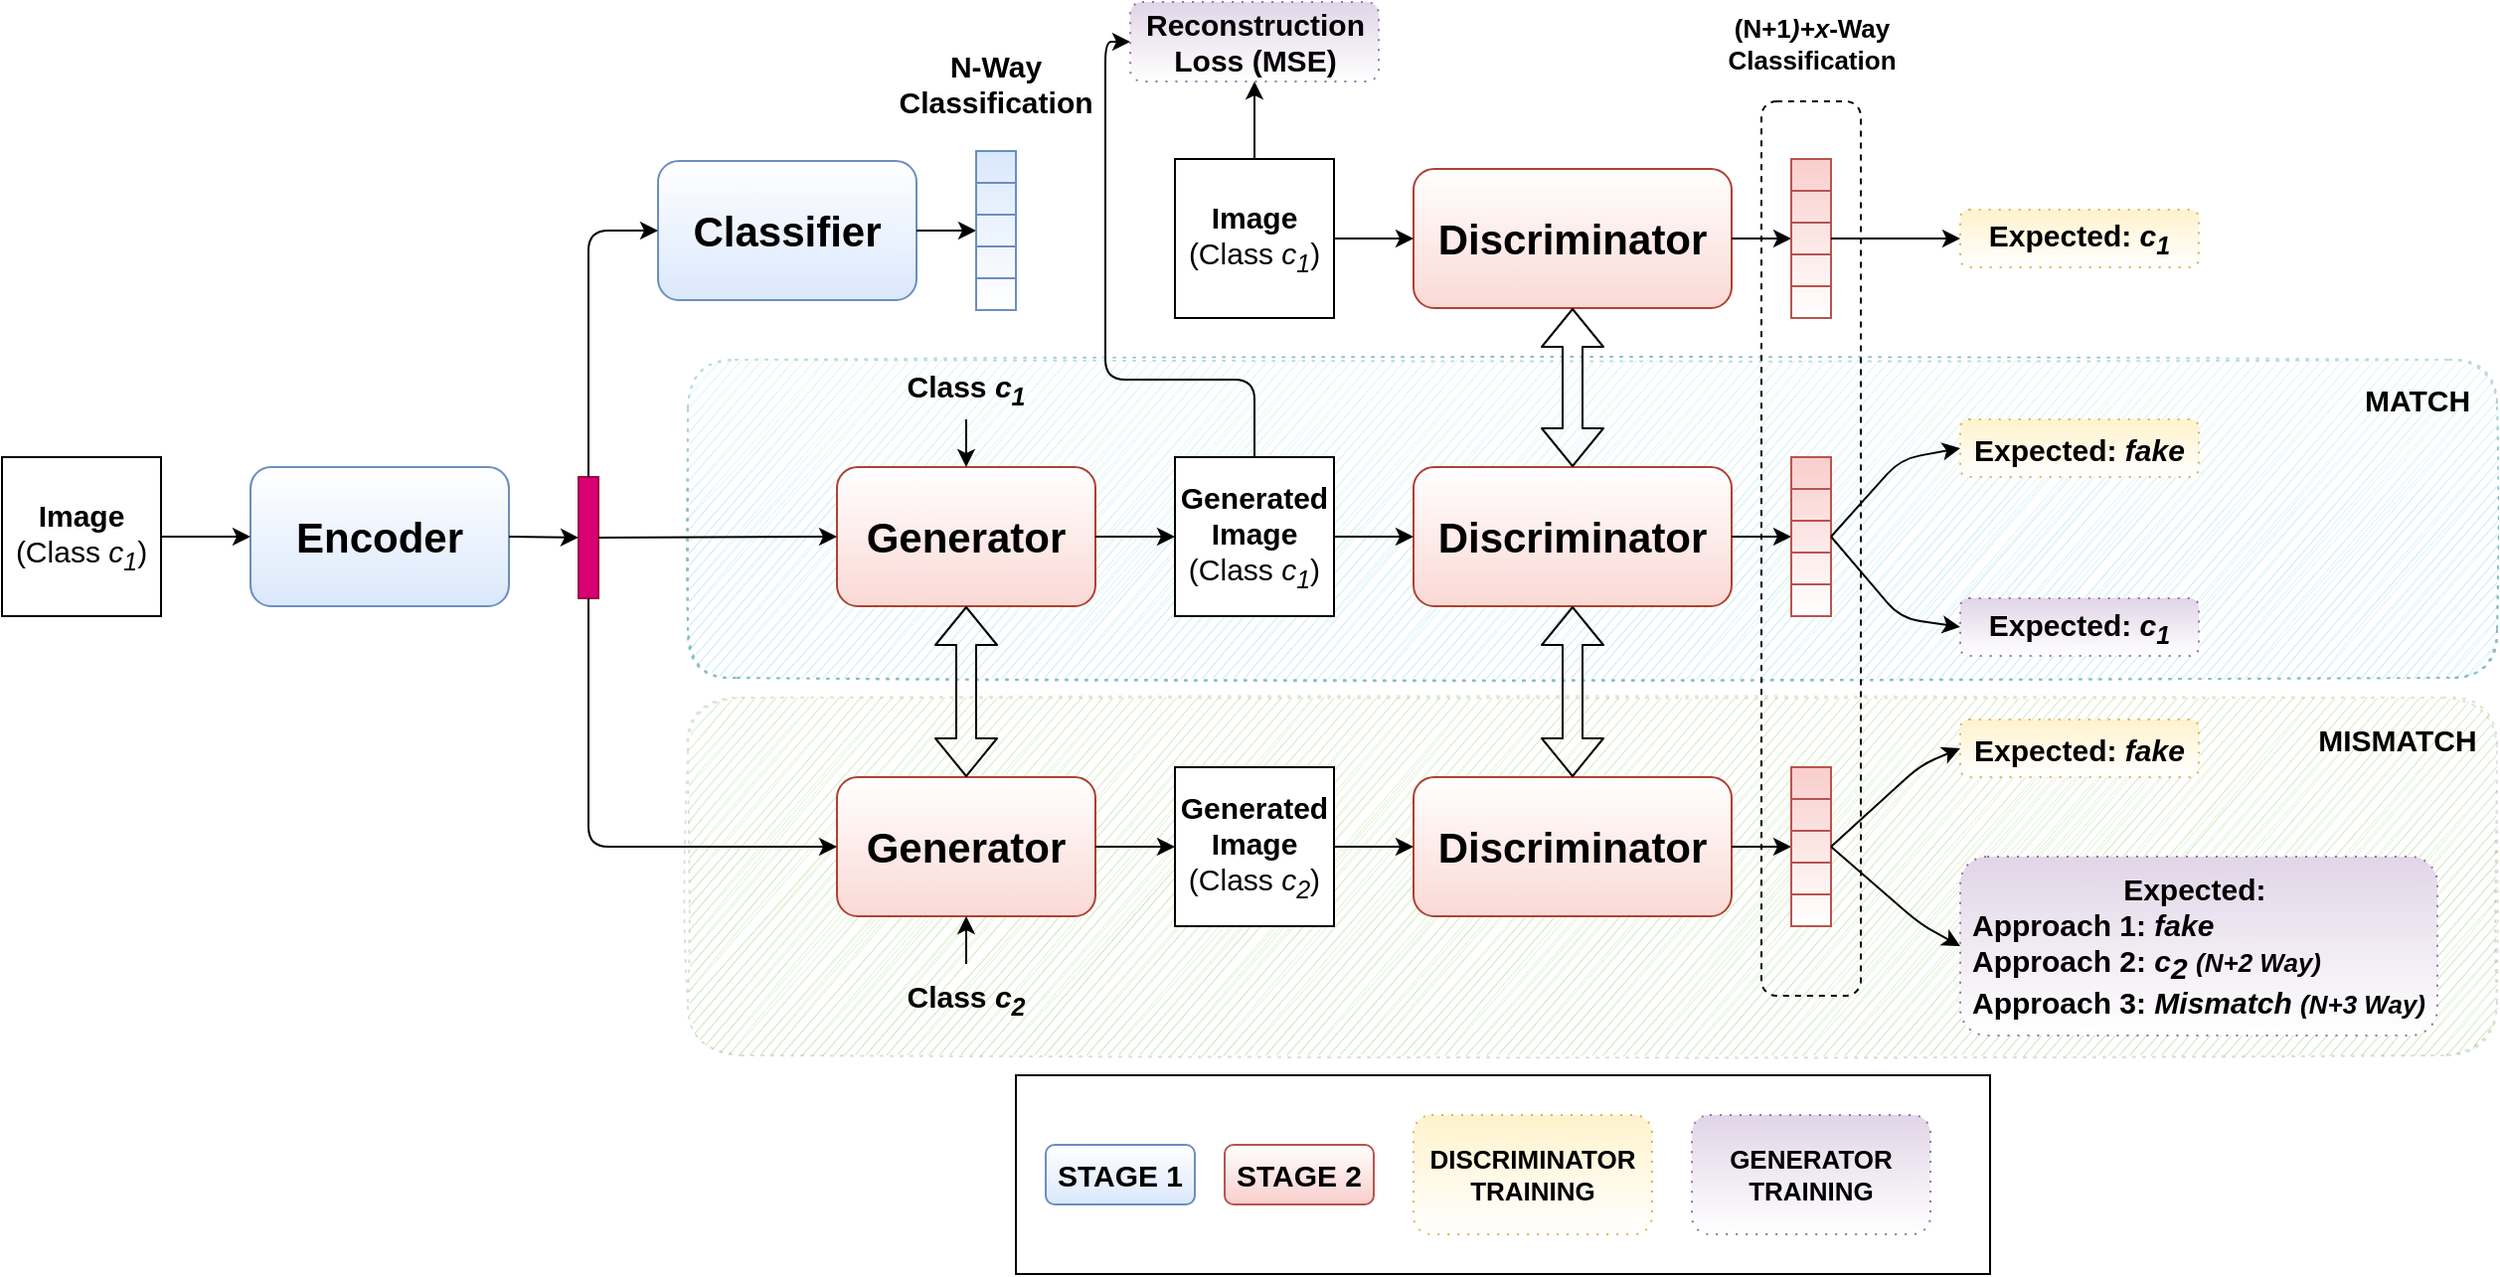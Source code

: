 <mxfile version="13.3.5" type="device"><diagram id="Z1lKrPUYATinIH0NESB3" name="Page-1"><mxGraphModel dx="1221" dy="1826" grid="1" gridSize="10" guides="1" tooltips="1" connect="1" arrows="1" fold="1" page="1" pageScale="1" pageWidth="850" pageHeight="1100" math="0" shadow="0"><root><mxCell id="0"/><mxCell id="1" parent="0"/><mxCell id="sJBZV1n2HezJWzcrsBz3-10" value="" style="rounded=0;whiteSpace=wrap;html=1;glass=0;gradientColor=none;" parent="1" vertex="1"><mxGeometry x="615" y="470" width="490" height="100" as="geometry"/></mxCell><mxCell id="sJBZV1n2HezJWzcrsBz3-5" value="" style="rounded=1;whiteSpace=wrap;html=1;glass=1;dashed=1;dashPattern=1 4;opacity=20;sketch=1;fillColor=#60a917;strokeColor=#2D7600;fontColor=#ffffff;" parent="1" vertex="1"><mxGeometry x="450" y="280" width="910" height="180" as="geometry"/></mxCell><mxCell id="sJBZV1n2HezJWzcrsBz3-4" value="" style="rounded=1;whiteSpace=wrap;html=1;dashed=1;dashPattern=1 4;fillColor=#b0e3e6;strokeColor=#0e8088;opacity=50;glass=1;sketch=1;" parent="1" vertex="1"><mxGeometry x="450" y="110" width="910" height="160" as="geometry"/></mxCell><mxCell id="zJcw-vy9hjVCx4lEoy4N-41" value="" style="rounded=1;whiteSpace=wrap;html=1;fillColor=none;dashed=1;" parent="1" vertex="1"><mxGeometry x="990" y="-20" width="50" height="450" as="geometry"/></mxCell><mxCell id="mXo8f-VwSQcSTak5ATPw-1" value="" style="rounded=1;whiteSpace=wrap;html=1;fillColor=#fad9d5;strokeColor=#ae4132;gradientDirection=north;gradientColor=#ffffff;" parent="1" vertex="1"><mxGeometry x="525" y="320" width="130" height="70" as="geometry"/></mxCell><mxCell id="mXo8f-VwSQcSTak5ATPw-2" value="&lt;font style=&quot;font-size: 21px&quot;&gt;&lt;b&gt;Generator&lt;/b&gt;&lt;/font&gt;" style="text;html=1;strokeColor=none;fillColor=none;align=center;verticalAlign=middle;whiteSpace=wrap;rounded=0;gradientColor=#ffffff;" parent="1" vertex="1"><mxGeometry x="540" y="332.5" width="100" height="45" as="geometry"/></mxCell><mxCell id="mXo8f-VwSQcSTak5ATPw-3" value="" style="rounded=1;whiteSpace=wrap;html=1;fillColor=#dae8fc;strokeColor=#6c8ebf;gradientDirection=north;gradientColor=#ffffff;" parent="1" vertex="1"><mxGeometry x="230" y="164" width="130" height="70" as="geometry"/></mxCell><mxCell id="mXo8f-VwSQcSTak5ATPw-4" value="&lt;font style=&quot;font-size: 21px&quot;&gt;&lt;b&gt;Encoder&lt;/b&gt;&lt;/font&gt;" style="text;html=1;strokeColor=none;fillColor=none;align=center;verticalAlign=middle;whiteSpace=wrap;rounded=0;" parent="1" vertex="1"><mxGeometry x="245" y="176.5" width="100" height="45" as="geometry"/></mxCell><mxCell id="mXo8f-VwSQcSTak5ATPw-6" value="" style="endArrow=classic;html=1;exitX=1;exitY=0.5;exitDx=0;exitDy=0;entryX=0;entryY=0.5;entryDx=0;entryDy=0;" parent="1" source="mXo8f-VwSQcSTak5ATPw-13" target="mXo8f-VwSQcSTak5ATPw-3" edge="1"><mxGeometry width="50" height="50" relative="1" as="geometry"><mxPoint x="170" y="200" as="sourcePoint"/><mxPoint x="235" y="252.5" as="targetPoint"/></mxGeometry></mxCell><mxCell id="mXo8f-VwSQcSTak5ATPw-7" value="" style="rounded=0;whiteSpace=wrap;html=1;fillColor=#d80073;strokeColor=#A50040;fontColor=#ffffff;" parent="1" vertex="1"><mxGeometry x="395" y="169" width="10" height="61" as="geometry"/></mxCell><mxCell id="mXo8f-VwSQcSTak5ATPw-8" value="" style="endArrow=classic;html=1;exitX=1;exitY=0.5;exitDx=0;exitDy=0;entryX=0;entryY=0.5;entryDx=0;entryDy=0;" parent="1" source="mXo8f-VwSQcSTak5ATPw-3" target="mXo8f-VwSQcSTak5ATPw-7" edge="1"><mxGeometry width="50" height="50" relative="1" as="geometry"><mxPoint x="400" y="340" as="sourcePoint"/><mxPoint x="450" y="290" as="targetPoint"/></mxGeometry></mxCell><mxCell id="mXo8f-VwSQcSTak5ATPw-9" value="" style="rounded=1;whiteSpace=wrap;html=1;fillColor=#dae8fc;strokeColor=#6c8ebf;gradientDirection=north;gradientColor=#ffffff;" parent="1" vertex="1"><mxGeometry x="435" y="10" width="130" height="70" as="geometry"/></mxCell><mxCell id="mXo8f-VwSQcSTak5ATPw-10" value="&lt;font style=&quot;font-size: 21px&quot;&gt;&lt;b&gt;Classifier&lt;br&gt;&lt;/b&gt;&lt;/font&gt;" style="text;html=1;strokeColor=none;fillColor=none;align=center;verticalAlign=middle;whiteSpace=wrap;rounded=0;gradientColor=#ffffff;" parent="1" vertex="1"><mxGeometry x="450" y="22.5" width="100" height="45" as="geometry"/></mxCell><mxCell id="mXo8f-VwSQcSTak5ATPw-11" value="" style="endArrow=classic;html=1;exitX=0.5;exitY=0;exitDx=0;exitDy=0;entryX=0;entryY=0.5;entryDx=0;entryDy=0;" parent="1" source="mXo8f-VwSQcSTak5ATPw-7" target="mXo8f-VwSQcSTak5ATPw-9" edge="1"><mxGeometry width="50" height="50" relative="1" as="geometry"><mxPoint x="400" y="340" as="sourcePoint"/><mxPoint x="450" y="290" as="targetPoint"/><Array as="points"><mxPoint x="400" y="45"/></Array></mxGeometry></mxCell><mxCell id="mXo8f-VwSQcSTak5ATPw-12" value="" style="endArrow=classic;html=1;exitX=0.5;exitY=1;exitDx=0;exitDy=0;entryX=0;entryY=0.5;entryDx=0;entryDy=0;" parent="1" source="mXo8f-VwSQcSTak5ATPw-7" target="mXo8f-VwSQcSTak5ATPw-1" edge="1"><mxGeometry width="50" height="50" relative="1" as="geometry"><mxPoint x="400" y="340" as="sourcePoint"/><mxPoint x="450" y="290" as="targetPoint"/><Array as="points"><mxPoint x="400" y="355"/></Array></mxGeometry></mxCell><mxCell id="mXo8f-VwSQcSTak5ATPw-13" value="&lt;font style=&quot;font-size: 15px&quot;&gt;&lt;b&gt;Image&lt;/b&gt;&lt;br&gt;(Class &lt;i&gt;c&lt;sub&gt;1&lt;/sub&gt;&lt;/i&gt;)&lt;/font&gt;" style="whiteSpace=wrap;html=1;aspect=fixed;gradientDirection=east;" parent="1" vertex="1"><mxGeometry x="105" y="159" width="80" height="80" as="geometry"/></mxCell><mxCell id="mXo8f-VwSQcSTak5ATPw-14" value="&lt;font style=&quot;font-size: 15px&quot;&gt;&lt;b&gt;Generated&lt;br&gt;Image&lt;/b&gt;&lt;br&gt;(Class &lt;i&gt;c&lt;sub&gt;2&lt;/sub&gt;&lt;/i&gt;)&lt;/font&gt;" style="whiteSpace=wrap;html=1;aspect=fixed;gradientDirection=east;gradientColor=#ffffff;" parent="1" vertex="1"><mxGeometry x="695" y="315" width="80" height="80" as="geometry"/></mxCell><mxCell id="mXo8f-VwSQcSTak5ATPw-15" value="" style="endArrow=classic;html=1;exitX=1;exitY=0.5;exitDx=0;exitDy=0;entryX=0;entryY=0.5;entryDx=0;entryDy=0;gradientColor=#ffffff;" parent="1" source="mXo8f-VwSQcSTak5ATPw-1" target="mXo8f-VwSQcSTak5ATPw-14" edge="1"><mxGeometry width="50" height="50" relative="1" as="geometry"><mxPoint x="505" y="390" as="sourcePoint"/><mxPoint x="555" y="340" as="targetPoint"/></mxGeometry></mxCell><mxCell id="mXo8f-VwSQcSTak5ATPw-16" value="" style="rounded=1;whiteSpace=wrap;html=1;fillColor=#fad9d5;strokeColor=#ae4132;gradientDirection=north;gradientColor=#ffffff;" parent="1" vertex="1"><mxGeometry x="815" y="320" width="160" height="70" as="geometry"/></mxCell><mxCell id="mXo8f-VwSQcSTak5ATPw-17" value="&lt;font style=&quot;font-size: 21px&quot;&gt;&lt;b&gt;Discriminator&lt;br&gt;&lt;/b&gt;&lt;/font&gt;" style="text;html=1;strokeColor=none;fillColor=none;align=center;verticalAlign=middle;whiteSpace=wrap;rounded=0;gradientColor=#ffffff;" parent="1" vertex="1"><mxGeometry x="845" y="332.5" width="100" height="45" as="geometry"/></mxCell><mxCell id="mXo8f-VwSQcSTak5ATPw-18" value="" style="endArrow=classic;html=1;exitX=1;exitY=0.5;exitDx=0;exitDy=0;entryX=0;entryY=0.5;entryDx=0;entryDy=0;gradientColor=#ffffff;" parent="1" source="mXo8f-VwSQcSTak5ATPw-14" target="mXo8f-VwSQcSTak5ATPw-16" edge="1"><mxGeometry width="50" height="50" relative="1" as="geometry"><mxPoint x="745" y="430" as="sourcePoint"/><mxPoint x="795" y="380" as="targetPoint"/></mxGeometry></mxCell><mxCell id="mXo8f-VwSQcSTak5ATPw-54" value="" style="endArrow=classic;html=1;exitX=1;exitY=0.5;exitDx=0;exitDy=0;entryX=0;entryY=0.5;entryDx=0;entryDy=0;gradientColor=#ffffff;" parent="1" source="mXo8f-VwSQcSTak5ATPw-9" target="mXo8f-VwSQcSTak5ATPw-37" edge="1"><mxGeometry width="50" height="50" relative="1" as="geometry"><mxPoint x="535" y="200" as="sourcePoint"/><mxPoint x="585" y="150" as="targetPoint"/></mxGeometry></mxCell><mxCell id="mXo8f-VwSQcSTak5ATPw-55" value="&lt;font style=&quot;font-size: 15px&quot;&gt;&lt;b&gt;N-Way Classification&lt;/b&gt;&lt;/font&gt;" style="text;html=1;strokeColor=none;fillColor=none;align=center;verticalAlign=middle;whiteSpace=wrap;rounded=0;gradientColor=#ffffff;" parent="1" vertex="1"><mxGeometry x="555" y="-50" width="100" height="41" as="geometry"/></mxCell><mxCell id="mXo8f-VwSQcSTak5ATPw-56" value="&lt;font style=&quot;font-size: 13px&quot;&gt;&lt;b&gt;(N+1&lt;i&gt;)+x&lt;/i&gt;-Way Classification&lt;/b&gt;&lt;/font&gt;" style="text;html=1;strokeColor=none;fillColor=none;align=center;verticalAlign=middle;whiteSpace=wrap;rounded=0;gradientColor=#ffffff;" parent="1" vertex="1"><mxGeometry x="967.5" y="-70" width="95" height="41" as="geometry"/></mxCell><mxCell id="mXo8f-VwSQcSTak5ATPw-57" value="" style="endArrow=classic;html=1;exitX=1;exitY=0.5;exitDx=0;exitDy=0;entryX=0;entryY=0.5;entryDx=0;entryDy=0;gradientColor=#ffffff;" parent="1" source="mXo8f-VwSQcSTak5ATPw-16" target="mXo8f-VwSQcSTak5ATPw-48" edge="1"><mxGeometry width="50" height="50" relative="1" as="geometry"><mxPoint x="625" y="340" as="sourcePoint"/><mxPoint x="675" y="290" as="targetPoint"/></mxGeometry></mxCell><mxCell id="zJcw-vy9hjVCx4lEoy4N-1" value="" style="rounded=1;whiteSpace=wrap;html=1;fillColor=#fad9d5;strokeColor=#ae4132;gradientDirection=north;gradientColor=#ffffff;" parent="1" vertex="1"><mxGeometry x="525" y="164" width="130" height="70" as="geometry"/></mxCell><mxCell id="zJcw-vy9hjVCx4lEoy4N-2" value="&lt;font style=&quot;font-size: 21px&quot;&gt;&lt;b&gt;Generator&lt;/b&gt;&lt;/font&gt;" style="text;html=1;strokeColor=none;fillColor=none;align=center;verticalAlign=middle;whiteSpace=wrap;rounded=0;gradientColor=#ffffff;" parent="1" vertex="1"><mxGeometry x="540" y="176.5" width="100" height="45" as="geometry"/></mxCell><mxCell id="zJcw-vy9hjVCx4lEoy4N-3" value="&lt;font style=&quot;font-size: 15px&quot;&gt;&lt;b&gt;Generated&lt;br&gt;Image&lt;/b&gt;&lt;br&gt;(Class &lt;i&gt;c&lt;sub&gt;1&lt;/sub&gt;&lt;/i&gt;)&lt;/font&gt;" style="whiteSpace=wrap;html=1;aspect=fixed;gradientDirection=east;gradientColor=#ffffff;" parent="1" vertex="1"><mxGeometry x="695" y="159" width="80" height="80" as="geometry"/></mxCell><mxCell id="zJcw-vy9hjVCx4lEoy4N-4" value="" style="endArrow=classic;html=1;exitX=1;exitY=0.5;exitDx=0;exitDy=0;entryX=0;entryY=0.5;entryDx=0;entryDy=0;gradientColor=#ffffff;" parent="1" source="zJcw-vy9hjVCx4lEoy4N-1" target="zJcw-vy9hjVCx4lEoy4N-3" edge="1"><mxGeometry width="50" height="50" relative="1" as="geometry"><mxPoint x="505" y="234" as="sourcePoint"/><mxPoint x="555" y="184" as="targetPoint"/></mxGeometry></mxCell><mxCell id="zJcw-vy9hjVCx4lEoy4N-5" value="" style="rounded=1;whiteSpace=wrap;html=1;fillColor=#fad9d5;strokeColor=#ae4132;gradientDirection=north;gradientColor=#ffffff;" parent="1" vertex="1"><mxGeometry x="815" y="164" width="160" height="70" as="geometry"/></mxCell><mxCell id="zJcw-vy9hjVCx4lEoy4N-6" value="&lt;font style=&quot;font-size: 21px&quot;&gt;&lt;b&gt;Discriminator&lt;br&gt;&lt;/b&gt;&lt;/font&gt;" style="text;html=1;strokeColor=none;fillColor=none;align=center;verticalAlign=middle;whiteSpace=wrap;rounded=0;gradientColor=#ffffff;" parent="1" vertex="1"><mxGeometry x="845" y="176.5" width="100" height="45" as="geometry"/></mxCell><mxCell id="zJcw-vy9hjVCx4lEoy4N-7" value="" style="endArrow=classic;html=1;exitX=1;exitY=0.5;exitDx=0;exitDy=0;entryX=0;entryY=0.5;entryDx=0;entryDy=0;gradientColor=#ffffff;" parent="1" source="zJcw-vy9hjVCx4lEoy4N-3" target="zJcw-vy9hjVCx4lEoy4N-5" edge="1"><mxGeometry width="50" height="50" relative="1" as="geometry"><mxPoint x="745" y="274" as="sourcePoint"/><mxPoint x="795" y="224" as="targetPoint"/></mxGeometry></mxCell><mxCell id="zJcw-vy9hjVCx4lEoy4N-19" value="" style="endArrow=classic;html=1;exitX=1;exitY=0.5;exitDx=0;exitDy=0;entryX=0;entryY=0.5;entryDx=0;entryDy=0;gradientColor=#ffffff;" parent="1" source="zJcw-vy9hjVCx4lEoy4N-5" target="zJcw-vy9hjVCx4lEoy4N-13" edge="1"><mxGeometry width="50" height="50" relative="1" as="geometry"><mxPoint x="625" y="184" as="sourcePoint"/><mxPoint x="675" y="134" as="targetPoint"/></mxGeometry></mxCell><mxCell id="zJcw-vy9hjVCx4lEoy4N-8" value="" style="shape=table;html=1;whiteSpace=wrap;startSize=0;container=1;collapsible=0;childLayout=tableLayout;fillColor=#f8cecc;strokeColor=#b85450;gradientColor=#ffffff;" parent="1" vertex="1"><mxGeometry x="1005" y="159" width="20" height="80" as="geometry"/></mxCell><mxCell id="zJcw-vy9hjVCx4lEoy4N-9" value="" style="shape=partialRectangle;html=1;whiteSpace=wrap;collapsible=0;dropTarget=0;pointerEvents=0;fillColor=none;top=0;left=0;bottom=0;right=0;points=[[0,0.5],[1,0.5]];portConstraint=eastwest;gradientColor=#ffffff;" parent="zJcw-vy9hjVCx4lEoy4N-8" vertex="1"><mxGeometry width="20" height="16" as="geometry"/></mxCell><mxCell id="zJcw-vy9hjVCx4lEoy4N-10" value="" style="shape=partialRectangle;html=1;whiteSpace=wrap;connectable=0;overflow=hidden;fillColor=none;top=0;left=0;bottom=0;right=0;gradientColor=#ffffff;" parent="zJcw-vy9hjVCx4lEoy4N-9" vertex="1"><mxGeometry width="20" height="16" as="geometry"/></mxCell><mxCell id="zJcw-vy9hjVCx4lEoy4N-11" value="" style="shape=partialRectangle;html=1;whiteSpace=wrap;collapsible=0;dropTarget=0;pointerEvents=0;fillColor=none;top=0;left=0;bottom=0;right=0;points=[[0,0.5],[1,0.5]];portConstraint=eastwest;gradientColor=#ffffff;" parent="zJcw-vy9hjVCx4lEoy4N-8" vertex="1"><mxGeometry y="16" width="20" height="16" as="geometry"/></mxCell><mxCell id="zJcw-vy9hjVCx4lEoy4N-12" value="" style="shape=partialRectangle;html=1;whiteSpace=wrap;connectable=0;overflow=hidden;fillColor=none;top=0;left=0;bottom=0;right=0;gradientColor=#ffffff;" parent="zJcw-vy9hjVCx4lEoy4N-11" vertex="1"><mxGeometry width="20" height="16" as="geometry"/></mxCell><mxCell id="zJcw-vy9hjVCx4lEoy4N-13" value="" style="shape=partialRectangle;html=1;whiteSpace=wrap;collapsible=0;dropTarget=0;pointerEvents=0;fillColor=none;top=0;left=0;bottom=0;right=0;points=[[0,0.5],[1,0.5]];portConstraint=eastwest;gradientColor=#ffffff;" parent="zJcw-vy9hjVCx4lEoy4N-8" vertex="1"><mxGeometry y="32" width="20" height="16" as="geometry"/></mxCell><mxCell id="zJcw-vy9hjVCx4lEoy4N-14" value="" style="shape=partialRectangle;html=1;whiteSpace=wrap;connectable=0;overflow=hidden;fillColor=none;top=0;left=0;bottom=0;right=0;gradientColor=#ffffff;" parent="zJcw-vy9hjVCx4lEoy4N-13" vertex="1"><mxGeometry width="20" height="16" as="geometry"/></mxCell><mxCell id="zJcw-vy9hjVCx4lEoy4N-15" value="" style="shape=partialRectangle;html=1;whiteSpace=wrap;collapsible=0;dropTarget=0;pointerEvents=0;fillColor=none;top=0;left=0;bottom=0;right=0;points=[[0,0.5],[1,0.5]];portConstraint=eastwest;gradientColor=#ffffff;" parent="zJcw-vy9hjVCx4lEoy4N-8" vertex="1"><mxGeometry y="48" width="20" height="16" as="geometry"/></mxCell><mxCell id="zJcw-vy9hjVCx4lEoy4N-16" value="" style="shape=partialRectangle;html=1;whiteSpace=wrap;connectable=0;overflow=hidden;fillColor=none;top=0;left=0;bottom=0;right=0;gradientColor=#ffffff;" parent="zJcw-vy9hjVCx4lEoy4N-15" vertex="1"><mxGeometry width="20" height="16" as="geometry"/></mxCell><mxCell id="zJcw-vy9hjVCx4lEoy4N-17" value="" style="shape=partialRectangle;html=1;whiteSpace=wrap;collapsible=0;dropTarget=0;pointerEvents=0;fillColor=none;top=0;left=0;bottom=0;right=0;points=[[0,0.5],[1,0.5]];portConstraint=eastwest;gradientColor=#ffffff;" parent="zJcw-vy9hjVCx4lEoy4N-8" vertex="1"><mxGeometry y="64" width="20" height="16" as="geometry"/></mxCell><mxCell id="zJcw-vy9hjVCx4lEoy4N-18" value="" style="shape=partialRectangle;html=1;whiteSpace=wrap;connectable=0;overflow=hidden;fillColor=none;top=0;left=0;bottom=0;right=0;gradientColor=#ffffff;" parent="zJcw-vy9hjVCx4lEoy4N-17" vertex="1"><mxGeometry width="20" height="16" as="geometry"/></mxCell><mxCell id="mXo8f-VwSQcSTak5ATPw-43" value="" style="shape=table;html=1;whiteSpace=wrap;startSize=0;container=1;collapsible=0;childLayout=tableLayout;fillColor=#f8cecc;strokeColor=#b85450;gradientColor=#ffffff;" parent="1" vertex="1"><mxGeometry x="1005" y="315" width="20" height="80" as="geometry"/></mxCell><mxCell id="mXo8f-VwSQcSTak5ATPw-44" value="" style="shape=partialRectangle;html=1;whiteSpace=wrap;collapsible=0;dropTarget=0;pointerEvents=0;fillColor=none;top=0;left=0;bottom=0;right=0;points=[[0,0.5],[1,0.5]];portConstraint=eastwest;gradientColor=#ffffff;" parent="mXo8f-VwSQcSTak5ATPw-43" vertex="1"><mxGeometry width="20" height="16" as="geometry"/></mxCell><mxCell id="mXo8f-VwSQcSTak5ATPw-45" value="" style="shape=partialRectangle;html=1;whiteSpace=wrap;connectable=0;overflow=hidden;fillColor=none;top=0;left=0;bottom=0;right=0;gradientColor=#ffffff;" parent="mXo8f-VwSQcSTak5ATPw-44" vertex="1"><mxGeometry width="20" height="16" as="geometry"/></mxCell><mxCell id="mXo8f-VwSQcSTak5ATPw-46" value="" style="shape=partialRectangle;html=1;whiteSpace=wrap;collapsible=0;dropTarget=0;pointerEvents=0;fillColor=none;top=0;left=0;bottom=0;right=0;points=[[0,0.5],[1,0.5]];portConstraint=eastwest;gradientColor=#ffffff;" parent="mXo8f-VwSQcSTak5ATPw-43" vertex="1"><mxGeometry y="16" width="20" height="16" as="geometry"/></mxCell><mxCell id="mXo8f-VwSQcSTak5ATPw-47" value="" style="shape=partialRectangle;html=1;whiteSpace=wrap;connectable=0;overflow=hidden;fillColor=none;top=0;left=0;bottom=0;right=0;gradientColor=#ffffff;" parent="mXo8f-VwSQcSTak5ATPw-46" vertex="1"><mxGeometry width="20" height="16" as="geometry"/></mxCell><mxCell id="mXo8f-VwSQcSTak5ATPw-48" value="" style="shape=partialRectangle;html=1;whiteSpace=wrap;collapsible=0;dropTarget=0;pointerEvents=0;fillColor=none;top=0;left=0;bottom=0;right=0;points=[[0,0.5],[1,0.5]];portConstraint=eastwest;gradientColor=#ffffff;" parent="mXo8f-VwSQcSTak5ATPw-43" vertex="1"><mxGeometry y="32" width="20" height="16" as="geometry"/></mxCell><mxCell id="mXo8f-VwSQcSTak5ATPw-49" value="" style="shape=partialRectangle;html=1;whiteSpace=wrap;connectable=0;overflow=hidden;fillColor=none;top=0;left=0;bottom=0;right=0;gradientColor=#ffffff;" parent="mXo8f-VwSQcSTak5ATPw-48" vertex="1"><mxGeometry width="20" height="16" as="geometry"/></mxCell><mxCell id="mXo8f-VwSQcSTak5ATPw-50" value="" style="shape=partialRectangle;html=1;whiteSpace=wrap;collapsible=0;dropTarget=0;pointerEvents=0;fillColor=none;top=0;left=0;bottom=0;right=0;points=[[0,0.5],[1,0.5]];portConstraint=eastwest;gradientColor=#ffffff;" parent="mXo8f-VwSQcSTak5ATPw-43" vertex="1"><mxGeometry y="48" width="20" height="16" as="geometry"/></mxCell><mxCell id="mXo8f-VwSQcSTak5ATPw-51" value="" style="shape=partialRectangle;html=1;whiteSpace=wrap;connectable=0;overflow=hidden;fillColor=none;top=0;left=0;bottom=0;right=0;gradientColor=#ffffff;" parent="mXo8f-VwSQcSTak5ATPw-50" vertex="1"><mxGeometry width="20" height="16" as="geometry"/></mxCell><mxCell id="mXo8f-VwSQcSTak5ATPw-52" value="" style="shape=partialRectangle;html=1;whiteSpace=wrap;collapsible=0;dropTarget=0;pointerEvents=0;fillColor=none;top=0;left=0;bottom=0;right=0;points=[[0,0.5],[1,0.5]];portConstraint=eastwest;gradientColor=#ffffff;" parent="mXo8f-VwSQcSTak5ATPw-43" vertex="1"><mxGeometry y="64" width="20" height="16" as="geometry"/></mxCell><mxCell id="mXo8f-VwSQcSTak5ATPw-53" value="" style="shape=partialRectangle;html=1;whiteSpace=wrap;connectable=0;overflow=hidden;fillColor=none;top=0;left=0;bottom=0;right=0;gradientColor=#ffffff;" parent="mXo8f-VwSQcSTak5ATPw-52" vertex="1"><mxGeometry width="20" height="16" as="geometry"/></mxCell><mxCell id="mXo8f-VwSQcSTak5ATPw-32" value="" style="shape=table;html=1;whiteSpace=wrap;startSize=0;container=1;collapsible=0;childLayout=tableLayout;fillColor=#dae8fc;strokeColor=#6c8ebf;gradientColor=#ffffff;" parent="1" vertex="1"><mxGeometry x="595" y="5" width="20" height="80" as="geometry"/></mxCell><mxCell id="mXo8f-VwSQcSTak5ATPw-33" value="" style="shape=partialRectangle;html=1;whiteSpace=wrap;collapsible=0;dropTarget=0;pointerEvents=0;fillColor=none;top=0;left=0;bottom=0;right=0;points=[[0,0.5],[1,0.5]];portConstraint=eastwest;gradientColor=#ffffff;" parent="mXo8f-VwSQcSTak5ATPw-32" vertex="1"><mxGeometry width="20" height="16" as="geometry"/></mxCell><mxCell id="mXo8f-VwSQcSTak5ATPw-34" value="" style="shape=partialRectangle;html=1;whiteSpace=wrap;connectable=0;overflow=hidden;fillColor=none;top=0;left=0;bottom=0;right=0;gradientColor=#ffffff;" parent="mXo8f-VwSQcSTak5ATPw-33" vertex="1"><mxGeometry width="20" height="16" as="geometry"/></mxCell><mxCell id="mXo8f-VwSQcSTak5ATPw-35" value="" style="shape=partialRectangle;html=1;whiteSpace=wrap;collapsible=0;dropTarget=0;pointerEvents=0;fillColor=none;top=0;left=0;bottom=0;right=0;points=[[0,0.5],[1,0.5]];portConstraint=eastwest;gradientColor=#ffffff;" parent="mXo8f-VwSQcSTak5ATPw-32" vertex="1"><mxGeometry y="16" width="20" height="16" as="geometry"/></mxCell><mxCell id="mXo8f-VwSQcSTak5ATPw-36" value="" style="shape=partialRectangle;html=1;whiteSpace=wrap;connectable=0;overflow=hidden;fillColor=none;top=0;left=0;bottom=0;right=0;gradientColor=#ffffff;" parent="mXo8f-VwSQcSTak5ATPw-35" vertex="1"><mxGeometry width="20" height="16" as="geometry"/></mxCell><mxCell id="mXo8f-VwSQcSTak5ATPw-37" value="" style="shape=partialRectangle;html=1;whiteSpace=wrap;collapsible=0;dropTarget=0;pointerEvents=0;fillColor=none;top=0;left=0;bottom=0;right=0;points=[[0,0.5],[1,0.5]];portConstraint=eastwest;gradientColor=#ffffff;" parent="mXo8f-VwSQcSTak5ATPw-32" vertex="1"><mxGeometry y="32" width="20" height="16" as="geometry"/></mxCell><mxCell id="mXo8f-VwSQcSTak5ATPw-38" value="" style="shape=partialRectangle;html=1;whiteSpace=wrap;connectable=0;overflow=hidden;fillColor=none;top=0;left=0;bottom=0;right=0;gradientColor=#ffffff;" parent="mXo8f-VwSQcSTak5ATPw-37" vertex="1"><mxGeometry width="20" height="16" as="geometry"/></mxCell><mxCell id="mXo8f-VwSQcSTak5ATPw-39" value="" style="shape=partialRectangle;html=1;whiteSpace=wrap;collapsible=0;dropTarget=0;pointerEvents=0;fillColor=none;top=0;left=0;bottom=0;right=0;points=[[0,0.5],[1,0.5]];portConstraint=eastwest;gradientColor=#ffffff;" parent="mXo8f-VwSQcSTak5ATPw-32" vertex="1"><mxGeometry y="48" width="20" height="16" as="geometry"/></mxCell><mxCell id="mXo8f-VwSQcSTak5ATPw-40" value="" style="shape=partialRectangle;html=1;whiteSpace=wrap;connectable=0;overflow=hidden;fillColor=none;top=0;left=0;bottom=0;right=0;gradientColor=#ffffff;" parent="mXo8f-VwSQcSTak5ATPw-39" vertex="1"><mxGeometry width="20" height="16" as="geometry"/></mxCell><mxCell id="mXo8f-VwSQcSTak5ATPw-41" value="" style="shape=partialRectangle;html=1;whiteSpace=wrap;collapsible=0;dropTarget=0;pointerEvents=0;fillColor=none;top=0;left=0;bottom=0;right=0;points=[[0,0.5],[1,0.5]];portConstraint=eastwest;gradientColor=#ffffff;" parent="mXo8f-VwSQcSTak5ATPw-32" vertex="1"><mxGeometry y="64" width="20" height="16" as="geometry"/></mxCell><mxCell id="mXo8f-VwSQcSTak5ATPw-42" value="" style="shape=partialRectangle;html=1;whiteSpace=wrap;connectable=0;overflow=hidden;fillColor=none;top=0;left=0;bottom=0;right=0;gradientColor=#ffffff;" parent="mXo8f-VwSQcSTak5ATPw-41" vertex="1"><mxGeometry width="20" height="16" as="geometry"/></mxCell><mxCell id="zJcw-vy9hjVCx4lEoy4N-20" value="" style="endArrow=classic;html=1;exitX=1;exitY=0.5;exitDx=0;exitDy=0;entryX=0;entryY=0.5;entryDx=0;entryDy=0;" parent="1" source="mXo8f-VwSQcSTak5ATPw-7" target="zJcw-vy9hjVCx4lEoy4N-1" edge="1"><mxGeometry width="50" height="50" relative="1" as="geometry"><mxPoint x="500" y="230" as="sourcePoint"/><mxPoint x="550" y="180" as="targetPoint"/></mxGeometry></mxCell><mxCell id="zJcw-vy9hjVCx4lEoy4N-21" value="&lt;font style=&quot;font-size: 15px&quot;&gt;&lt;b&gt;Class &lt;i&gt;c&lt;/i&gt;&lt;sub&gt;&lt;i&gt;1&lt;/i&gt;&lt;br&gt;&lt;/sub&gt;&lt;/b&gt;&lt;/font&gt;" style="text;html=1;strokeColor=none;fillColor=none;align=center;verticalAlign=middle;whiteSpace=wrap;rounded=0;gradientColor=#ffffff;" parent="1" vertex="1"><mxGeometry x="555" y="110" width="70" height="30" as="geometry"/></mxCell><mxCell id="zJcw-vy9hjVCx4lEoy4N-22" value="&lt;font style=&quot;font-size: 15px&quot;&gt;&lt;b&gt;Class &lt;i&gt;c&lt;sub&gt;2&lt;/sub&gt;&lt;/i&gt;&lt;/b&gt;&lt;/font&gt;" style="text;html=1;strokeColor=none;fillColor=none;align=center;verticalAlign=middle;whiteSpace=wrap;rounded=0;gradientColor=#ffffff;" parent="1" vertex="1"><mxGeometry x="555" y="414" width="70" height="36" as="geometry"/></mxCell><mxCell id="zJcw-vy9hjVCx4lEoy4N-23" value="" style="endArrow=classic;html=1;entryX=0.5;entryY=0;entryDx=0;entryDy=0;exitX=0.5;exitY=1;exitDx=0;exitDy=0;gradientColor=#ffffff;" parent="1" source="zJcw-vy9hjVCx4lEoy4N-21" target="zJcw-vy9hjVCx4lEoy4N-1" edge="1"><mxGeometry width="50" height="50" relative="1" as="geometry"><mxPoint x="590" y="230" as="sourcePoint"/><mxPoint x="640" y="180" as="targetPoint"/></mxGeometry></mxCell><mxCell id="zJcw-vy9hjVCx4lEoy4N-24" value="" style="endArrow=classic;html=1;entryX=0.5;entryY=1;entryDx=0;entryDy=0;exitX=0.5;exitY=0;exitDx=0;exitDy=0;gradientColor=#ffffff;" parent="1" source="zJcw-vy9hjVCx4lEoy4N-22" target="mXo8f-VwSQcSTak5ATPw-1" edge="1"><mxGeometry width="50" height="50" relative="1" as="geometry"><mxPoint x="590" y="450" as="sourcePoint"/><mxPoint x="590" y="390" as="targetPoint"/></mxGeometry></mxCell><mxCell id="zJcw-vy9hjVCx4lEoy4N-25" value="&lt;font style=&quot;font-size: 15px&quot;&gt;&lt;b&gt;Image&lt;/b&gt;&lt;br&gt;(Class &lt;i&gt;c&lt;sub&gt;1&lt;/sub&gt;&lt;/i&gt;)&lt;/font&gt;" style="whiteSpace=wrap;html=1;aspect=fixed;gradientDirection=east;gradientColor=#ffffff;" parent="1" vertex="1"><mxGeometry x="695" y="9" width="80" height="80" as="geometry"/></mxCell><mxCell id="zJcw-vy9hjVCx4lEoy4N-26" value="" style="rounded=1;whiteSpace=wrap;html=1;fillColor=#fad9d5;strokeColor=#ae4132;gradientDirection=north;gradientColor=#ffffff;" parent="1" vertex="1"><mxGeometry x="815" y="14" width="160" height="70" as="geometry"/></mxCell><mxCell id="zJcw-vy9hjVCx4lEoy4N-27" value="&lt;font style=&quot;font-size: 21px&quot;&gt;&lt;b&gt;Discriminator&lt;br&gt;&lt;/b&gt;&lt;/font&gt;" style="text;html=1;strokeColor=none;fillColor=none;align=center;verticalAlign=middle;whiteSpace=wrap;rounded=0;gradientColor=#ffffff;" parent="1" vertex="1"><mxGeometry x="845" y="26.5" width="100" height="45" as="geometry"/></mxCell><mxCell id="zJcw-vy9hjVCx4lEoy4N-28" value="" style="endArrow=classic;html=1;exitX=1;exitY=0.5;exitDx=0;exitDy=0;entryX=0;entryY=0.5;entryDx=0;entryDy=0;gradientColor=#ffffff;" parent="1" source="zJcw-vy9hjVCx4lEoy4N-25" target="zJcw-vy9hjVCx4lEoy4N-26" edge="1"><mxGeometry width="50" height="50" relative="1" as="geometry"><mxPoint x="745" y="124" as="sourcePoint"/><mxPoint x="795" y="74" as="targetPoint"/></mxGeometry></mxCell><mxCell id="zJcw-vy9hjVCx4lEoy4N-29" value="" style="endArrow=classic;html=1;exitX=1;exitY=0.5;exitDx=0;exitDy=0;entryX=0;entryY=0.5;entryDx=0;entryDy=0;gradientColor=#ffffff;" parent="1" source="zJcw-vy9hjVCx4lEoy4N-26" target="zJcw-vy9hjVCx4lEoy4N-35" edge="1"><mxGeometry width="50" height="50" relative="1" as="geometry"><mxPoint x="625" y="34" as="sourcePoint"/><mxPoint x="675" y="-16" as="targetPoint"/></mxGeometry></mxCell><mxCell id="zJcw-vy9hjVCx4lEoy4N-30" value="" style="shape=table;html=1;whiteSpace=wrap;startSize=0;container=1;collapsible=0;childLayout=tableLayout;fillColor=#f8cecc;strokeColor=#b85450;gradientColor=#ffffff;" parent="1" vertex="1"><mxGeometry x="1005" y="9" width="20" height="80" as="geometry"/></mxCell><mxCell id="zJcw-vy9hjVCx4lEoy4N-31" value="" style="shape=partialRectangle;html=1;whiteSpace=wrap;collapsible=0;dropTarget=0;pointerEvents=0;fillColor=none;top=0;left=0;bottom=0;right=0;points=[[0,0.5],[1,0.5]];portConstraint=eastwest;gradientColor=#ffffff;" parent="zJcw-vy9hjVCx4lEoy4N-30" vertex="1"><mxGeometry width="20" height="16" as="geometry"/></mxCell><mxCell id="zJcw-vy9hjVCx4lEoy4N-32" value="" style="shape=partialRectangle;html=1;whiteSpace=wrap;connectable=0;overflow=hidden;fillColor=none;top=0;left=0;bottom=0;right=0;gradientColor=#ffffff;" parent="zJcw-vy9hjVCx4lEoy4N-31" vertex="1"><mxGeometry width="20" height="16" as="geometry"/></mxCell><mxCell id="zJcw-vy9hjVCx4lEoy4N-33" value="" style="shape=partialRectangle;html=1;whiteSpace=wrap;collapsible=0;dropTarget=0;pointerEvents=0;fillColor=none;top=0;left=0;bottom=0;right=0;points=[[0,0.5],[1,0.5]];portConstraint=eastwest;gradientColor=#ffffff;" parent="zJcw-vy9hjVCx4lEoy4N-30" vertex="1"><mxGeometry y="16" width="20" height="16" as="geometry"/></mxCell><mxCell id="zJcw-vy9hjVCx4lEoy4N-34" value="" style="shape=partialRectangle;html=1;whiteSpace=wrap;connectable=0;overflow=hidden;fillColor=none;top=0;left=0;bottom=0;right=0;gradientColor=#ffffff;" parent="zJcw-vy9hjVCx4lEoy4N-33" vertex="1"><mxGeometry width="20" height="16" as="geometry"/></mxCell><mxCell id="zJcw-vy9hjVCx4lEoy4N-35" value="" style="shape=partialRectangle;html=1;whiteSpace=wrap;collapsible=0;dropTarget=0;pointerEvents=0;fillColor=none;top=0;left=0;bottom=0;right=0;points=[[0,0.5],[1,0.5]];portConstraint=eastwest;gradientColor=#ffffff;" parent="zJcw-vy9hjVCx4lEoy4N-30" vertex="1"><mxGeometry y="32" width="20" height="16" as="geometry"/></mxCell><mxCell id="zJcw-vy9hjVCx4lEoy4N-36" value="" style="shape=partialRectangle;html=1;whiteSpace=wrap;connectable=0;overflow=hidden;fillColor=none;top=0;left=0;bottom=0;right=0;gradientColor=#ffffff;" parent="zJcw-vy9hjVCx4lEoy4N-35" vertex="1"><mxGeometry width="20" height="16" as="geometry"/></mxCell><mxCell id="zJcw-vy9hjVCx4lEoy4N-37" value="" style="shape=partialRectangle;html=1;whiteSpace=wrap;collapsible=0;dropTarget=0;pointerEvents=0;fillColor=none;top=0;left=0;bottom=0;right=0;points=[[0,0.5],[1,0.5]];portConstraint=eastwest;gradientColor=#ffffff;" parent="zJcw-vy9hjVCx4lEoy4N-30" vertex="1"><mxGeometry y="48" width="20" height="16" as="geometry"/></mxCell><mxCell id="zJcw-vy9hjVCx4lEoy4N-38" value="" style="shape=partialRectangle;html=1;whiteSpace=wrap;connectable=0;overflow=hidden;fillColor=none;top=0;left=0;bottom=0;right=0;gradientColor=#ffffff;" parent="zJcw-vy9hjVCx4lEoy4N-37" vertex="1"><mxGeometry width="20" height="16" as="geometry"/></mxCell><mxCell id="zJcw-vy9hjVCx4lEoy4N-39" value="" style="shape=partialRectangle;html=1;whiteSpace=wrap;collapsible=0;dropTarget=0;pointerEvents=0;fillColor=none;top=0;left=0;bottom=0;right=0;points=[[0,0.5],[1,0.5]];portConstraint=eastwest;gradientColor=#ffffff;" parent="zJcw-vy9hjVCx4lEoy4N-30" vertex="1"><mxGeometry y="64" width="20" height="16" as="geometry"/></mxCell><mxCell id="zJcw-vy9hjVCx4lEoy4N-40" value="" style="shape=partialRectangle;html=1;whiteSpace=wrap;connectable=0;overflow=hidden;fillColor=none;top=0;left=0;bottom=0;right=0;gradientColor=#ffffff;" parent="zJcw-vy9hjVCx4lEoy4N-39" vertex="1"><mxGeometry width="20" height="16" as="geometry"/></mxCell><mxCell id="zJcw-vy9hjVCx4lEoy4N-42" value="" style="endArrow=classic;html=1;exitX=1;exitY=0.5;exitDx=0;exitDy=0;entryX=0;entryY=0.5;entryDx=0;entryDy=0;" parent="1" source="zJcw-vy9hjVCx4lEoy4N-35" target="UnI9nioNIzTCpjVVa-p0-1" edge="1"><mxGeometry width="50" height="50" relative="1" as="geometry"><mxPoint x="1070" y="69" as="sourcePoint"/><mxPoint x="1080" y="49" as="targetPoint"/></mxGeometry></mxCell><mxCell id="zJcw-vy9hjVCx4lEoy4N-44" value="" style="endArrow=classic;html=1;exitX=1;exitY=0.5;exitDx=0;exitDy=0;entryX=0;entryY=0.5;entryDx=0;entryDy=0;" parent="1" source="zJcw-vy9hjVCx4lEoy4N-13" target="UnI9nioNIzTCpjVVa-p0-3" edge="1"><mxGeometry width="50" height="50" relative="1" as="geometry"><mxPoint x="720" y="250" as="sourcePoint"/><mxPoint x="1080" y="159" as="targetPoint"/><Array as="points"><mxPoint x="1060" y="160"/></Array></mxGeometry></mxCell><mxCell id="zJcw-vy9hjVCx4lEoy4N-47" value="" style="endArrow=classic;html=1;exitX=1;exitY=0.5;exitDx=0;exitDy=0;entryX=0;entryY=0.5;entryDx=0;entryDy=0;" parent="1" source="zJcw-vy9hjVCx4lEoy4N-13" target="UnI9nioNIzTCpjVVa-p0-2" edge="1"><mxGeometry width="50" height="50" relative="1" as="geometry"><mxPoint x="720" y="250" as="sourcePoint"/><mxPoint x="1080" y="239" as="targetPoint"/><Array as="points"><mxPoint x="1060" y="240"/></Array></mxGeometry></mxCell><mxCell id="zJcw-vy9hjVCx4lEoy4N-48" value="" style="endArrow=classic;html=1;exitX=1;exitY=0.5;exitDx=0;exitDy=0;entryX=0;entryY=0.5;entryDx=0;entryDy=0;" parent="1" source="mXo8f-VwSQcSTak5ATPw-48" target="UnI9nioNIzTCpjVVa-p0-4" edge="1"><mxGeometry width="50" height="50" relative="1" as="geometry"><mxPoint x="1035" y="353" as="sourcePoint"/><mxPoint x="1080" y="315" as="targetPoint"/><Array as="points"><mxPoint x="1070" y="314"/></Array></mxGeometry></mxCell><mxCell id="zJcw-vy9hjVCx4lEoy4N-51" value="" style="endArrow=classic;html=1;exitX=1;exitY=0.5;exitDx=0;exitDy=0;entryX=0;entryY=0.5;entryDx=0;entryDy=0;" parent="1" source="mXo8f-VwSQcSTak5ATPw-48" target="UnI9nioNIzTCpjVVa-p0-5" edge="1"><mxGeometry width="50" height="50" relative="1" as="geometry"><mxPoint x="1035" y="353" as="sourcePoint"/><mxPoint x="1090" y="395" as="targetPoint"/><Array as="points"><mxPoint x="1070" y="394"/></Array></mxGeometry></mxCell><mxCell id="zJcw-vy9hjVCx4lEoy4N-54" value="" style="shape=flexArrow;endArrow=classic;startArrow=classic;html=1;entryX=0.5;entryY=1;entryDx=0;entryDy=0;exitX=0.5;exitY=0;exitDx=0;exitDy=0;" parent="1" source="mXo8f-VwSQcSTak5ATPw-1" target="zJcw-vy9hjVCx4lEoy4N-1" edge="1"><mxGeometry width="50" height="50" relative="1" as="geometry"><mxPoint x="565" y="305" as="sourcePoint"/><mxPoint x="615" y="255" as="targetPoint"/></mxGeometry></mxCell><mxCell id="zJcw-vy9hjVCx4lEoy4N-55" value="" style="shape=flexArrow;endArrow=classic;startArrow=classic;html=1;entryX=0.5;entryY=1;entryDx=0;entryDy=0;exitX=0.5;exitY=0;exitDx=0;exitDy=0;" parent="1" source="mXo8f-VwSQcSTak5ATPw-16" target="zJcw-vy9hjVCx4lEoy4N-5" edge="1"><mxGeometry width="50" height="50" relative="1" as="geometry"><mxPoint x="890" y="320" as="sourcePoint"/><mxPoint x="890" y="234" as="targetPoint"/></mxGeometry></mxCell><mxCell id="zJcw-vy9hjVCx4lEoy4N-56" value="" style="shape=flexArrow;endArrow=classic;startArrow=classic;html=1;entryX=0.5;entryY=1;entryDx=0;entryDy=0;exitX=0.5;exitY=0;exitDx=0;exitDy=0;" parent="1" source="zJcw-vy9hjVCx4lEoy4N-5" target="zJcw-vy9hjVCx4lEoy4N-26" edge="1"><mxGeometry width="50" height="50" relative="1" as="geometry"><mxPoint x="830" y="155" as="sourcePoint"/><mxPoint x="880" y="105" as="targetPoint"/></mxGeometry></mxCell><mxCell id="UnI9nioNIzTCpjVVa-p0-1" value="&lt;font style=&quot;font-size: 15px&quot;&gt;&lt;b&gt;Expected: &lt;i&gt;c&lt;sub&gt;1&lt;/sub&gt;&lt;/i&gt;&lt;/b&gt;&lt;/font&gt;" style="rounded=1;whiteSpace=wrap;html=1;fillColor=#fff2cc;dashed=1;dashPattern=1 4;strokeColor=#d6b656;gradientColor=#ffffff;" parent="1" vertex="1"><mxGeometry x="1090" y="34.5" width="120" height="29" as="geometry"/></mxCell><mxCell id="UnI9nioNIzTCpjVVa-p0-2" value="&lt;font style=&quot;font-size: 15px&quot;&gt;&lt;b&gt;Expected: &lt;i&gt;c&lt;sub&gt;1&lt;/sub&gt;&lt;/i&gt;&lt;/b&gt;&lt;/font&gt;" style="rounded=1;whiteSpace=wrap;html=1;fillColor=#e1d5e7;dashed=1;dashPattern=1 4;strokeColor=#9673a6;gradientColor=#ffffff;" parent="1" vertex="1"><mxGeometry x="1090" y="230" width="120" height="29" as="geometry"/></mxCell><mxCell id="UnI9nioNIzTCpjVVa-p0-3" value="&lt;font style=&quot;font-size: 15px&quot;&gt;&lt;b&gt;Expected: &lt;i&gt;fake&lt;/i&gt;&lt;/b&gt;&lt;/font&gt;" style="rounded=1;whiteSpace=wrap;html=1;fillColor=#fff2cc;dashed=1;dashPattern=1 4;strokeColor=#d6b656;gradientColor=#ffffff;" parent="1" vertex="1"><mxGeometry x="1090" y="140" width="120" height="29" as="geometry"/></mxCell><mxCell id="UnI9nioNIzTCpjVVa-p0-4" value="&lt;font style=&quot;font-size: 15px&quot;&gt;&lt;b&gt;Expected: &lt;i&gt;fake&lt;/i&gt;&lt;/b&gt;&lt;/font&gt;" style="rounded=1;whiteSpace=wrap;html=1;fillColor=#fff2cc;dashed=1;dashPattern=1 4;strokeColor=#d6b656;gradientColor=#ffffff;" parent="1" vertex="1"><mxGeometry x="1090" y="291" width="120" height="29" as="geometry"/></mxCell><mxCell id="UnI9nioNIzTCpjVVa-p0-5" value="&lt;p style=&quot;line-height: 100%&quot;&gt;&lt;/p&gt;&lt;div&gt;&lt;span style=&quot;font-size: 15px&quot;&gt;&lt;b&gt;Expected:&amp;nbsp;&lt;/b&gt;&lt;/span&gt;&lt;/div&gt;&lt;div style=&quot;text-align: left&quot;&gt;&lt;span style=&quot;font-size: 15px&quot;&gt;&lt;b&gt;Approach 1: &lt;i&gt;fake&lt;/i&gt;&lt;/b&gt;&lt;/span&gt;&lt;/div&gt;&lt;font&gt;&lt;b&gt;&lt;div style=&quot;text-align: left&quot;&gt;&lt;span style=&quot;font-size: 15px&quot;&gt;Approach 2:&amp;nbsp;&lt;/span&gt;&lt;span style=&quot;font-style: italic ; font-size: 15px&quot;&gt;c&lt;/span&gt;&lt;span style=&quot;vertical-align: sub ; font-style: italic ; font-size: 15px&quot;&gt;2&amp;nbsp;&lt;/span&gt;&lt;span style=&quot;font-style: italic&quot;&gt;&lt;font style=&quot;font-size: 13px&quot;&gt;(N+2 Way)&lt;/font&gt;&lt;/span&gt;&lt;/div&gt;&lt;div style=&quot;text-align: left&quot;&gt;&lt;span style=&quot;font-size: 15px&quot;&gt;Approach 3:&amp;nbsp;&lt;/span&gt;&lt;i style=&quot;font-size: 15px&quot;&gt;Mismatch&amp;nbsp;&lt;/i&gt;&lt;span style=&quot;font-size: 13px ; font-style: italic&quot;&gt;(N+3 Way)&lt;/span&gt;&lt;/div&gt;&lt;/b&gt;&lt;/font&gt;&lt;p&gt;&lt;/p&gt;" style="rounded=1;whiteSpace=wrap;html=1;dashed=1;dashPattern=1 4;fillColor=#e1d5e7;strokeColor=#9673a6;gradientColor=#ffffff;" parent="1" vertex="1"><mxGeometry x="1090" y="360" width="240" height="90" as="geometry"/></mxCell><mxCell id="UnI9nioNIzTCpjVVa-p0-6" value="&lt;font style=&quot;font-size: 15px&quot;&gt;&lt;b&gt;STAGE 1&lt;/b&gt;&lt;/font&gt;" style="rounded=1;whiteSpace=wrap;html=1;fillColor=#dae8fc;strokeColor=#6c8ebf;gradientDirection=north;gradientColor=#ffffff;" parent="1" vertex="1"><mxGeometry x="630" y="505" width="75" height="30" as="geometry"/></mxCell><mxCell id="UnI9nioNIzTCpjVVa-p0-7" value="&lt;font style=&quot;font-size: 15px&quot;&gt;&lt;b&gt;STAGE 2&lt;/b&gt;&lt;/font&gt;" style="rounded=1;whiteSpace=wrap;html=1;fillColor=#f8cecc;strokeColor=#b85450;gradientDirection=north;gradientColor=#ffffff;" parent="1" vertex="1"><mxGeometry x="720" y="505" width="75" height="30" as="geometry"/></mxCell><mxCell id="UnI9nioNIzTCpjVVa-p0-8" value="&lt;b style=&quot;font-size: 13px&quot;&gt;DISCRIMINATOR&lt;br&gt;TRAINING&lt;/b&gt;" style="rounded=1;whiteSpace=wrap;html=1;fillColor=#fff2cc;strokeColor=#d6b656;dashed=1;dashPattern=1 4;gradientColor=#ffffff;" parent="1" vertex="1"><mxGeometry x="815" y="490" width="120" height="60" as="geometry"/></mxCell><mxCell id="UnI9nioNIzTCpjVVa-p0-10" value="&lt;b style=&quot;font-size: 13px&quot;&gt;GENERATOR&lt;br&gt;TRAINING&lt;/b&gt;" style="rounded=1;whiteSpace=wrap;html=1;fillColor=#e1d5e7;strokeColor=#9673a6;dashed=1;dashPattern=1 4;gradientColor=#ffffff;" parent="1" vertex="1"><mxGeometry x="955" y="490" width="120" height="60" as="geometry"/></mxCell><mxCell id="sJBZV1n2HezJWzcrsBz3-1" value="" style="endArrow=classic;html=1;exitX=0.5;exitY=0;exitDx=0;exitDy=0;entryX=0;entryY=0.5;entryDx=0;entryDy=0;" parent="1" source="zJcw-vy9hjVCx4lEoy4N-3" target="sJBZV1n2HezJWzcrsBz3-2" edge="1"><mxGeometry width="50" height="50" relative="1" as="geometry"><mxPoint x="750" y="150" as="sourcePoint"/><mxPoint x="650" y="-100" as="targetPoint"/><Array as="points"><mxPoint x="735" y="120"/><mxPoint x="660" y="120"/><mxPoint x="660" y="-50"/></Array></mxGeometry></mxCell><mxCell id="sJBZV1n2HezJWzcrsBz3-2" value="&lt;font style=&quot;font-size: 15px&quot;&gt;&lt;b&gt;Reconstruction&lt;br&gt;Loss (MSE)&lt;/b&gt;&lt;/font&gt;" style="rounded=1;whiteSpace=wrap;html=1;fillColor=#e1d5e7;strokeColor=#9673a6;gradientColor=#ffffff;dashed=1;dashPattern=1 4;" parent="1" vertex="1"><mxGeometry x="672.5" y="-70" width="125" height="40" as="geometry"/></mxCell><mxCell id="sJBZV1n2HezJWzcrsBz3-3" value="" style="endArrow=classic;html=1;exitX=0.5;exitY=0;exitDx=0;exitDy=0;entryX=0.5;entryY=1;entryDx=0;entryDy=0;" parent="1" source="zJcw-vy9hjVCx4lEoy4N-25" target="sJBZV1n2HezJWzcrsBz3-2" edge="1"><mxGeometry width="50" height="50" relative="1" as="geometry"><mxPoint x="800" y="210" as="sourcePoint"/><mxPoint x="850" y="160" as="targetPoint"/></mxGeometry></mxCell><mxCell id="sJBZV1n2HezJWzcrsBz3-6" value="&lt;b&gt;&lt;font style=&quot;font-size: 15px&quot;&gt;MATCH&lt;/font&gt;&lt;/b&gt;" style="text;html=1;strokeColor=none;fillColor=none;align=center;verticalAlign=middle;whiteSpace=wrap;rounded=0;glass=1;dashed=1;dashPattern=1 4;opacity=20;" parent="1" vertex="1"><mxGeometry x="1300" y="120" width="40" height="20" as="geometry"/></mxCell><mxCell id="sJBZV1n2HezJWzcrsBz3-8" value="&lt;b&gt;&lt;font style=&quot;font-size: 15px&quot;&gt;MISMATCH&lt;/font&gt;&lt;/b&gt;" style="text;html=1;strokeColor=none;fillColor=none;align=center;verticalAlign=middle;whiteSpace=wrap;rounded=0;glass=1;dashed=1;dashPattern=1 4;opacity=20;" parent="1" vertex="1"><mxGeometry x="1290" y="291" width="40" height="20" as="geometry"/></mxCell></root></mxGraphModel></diagram></mxfile>